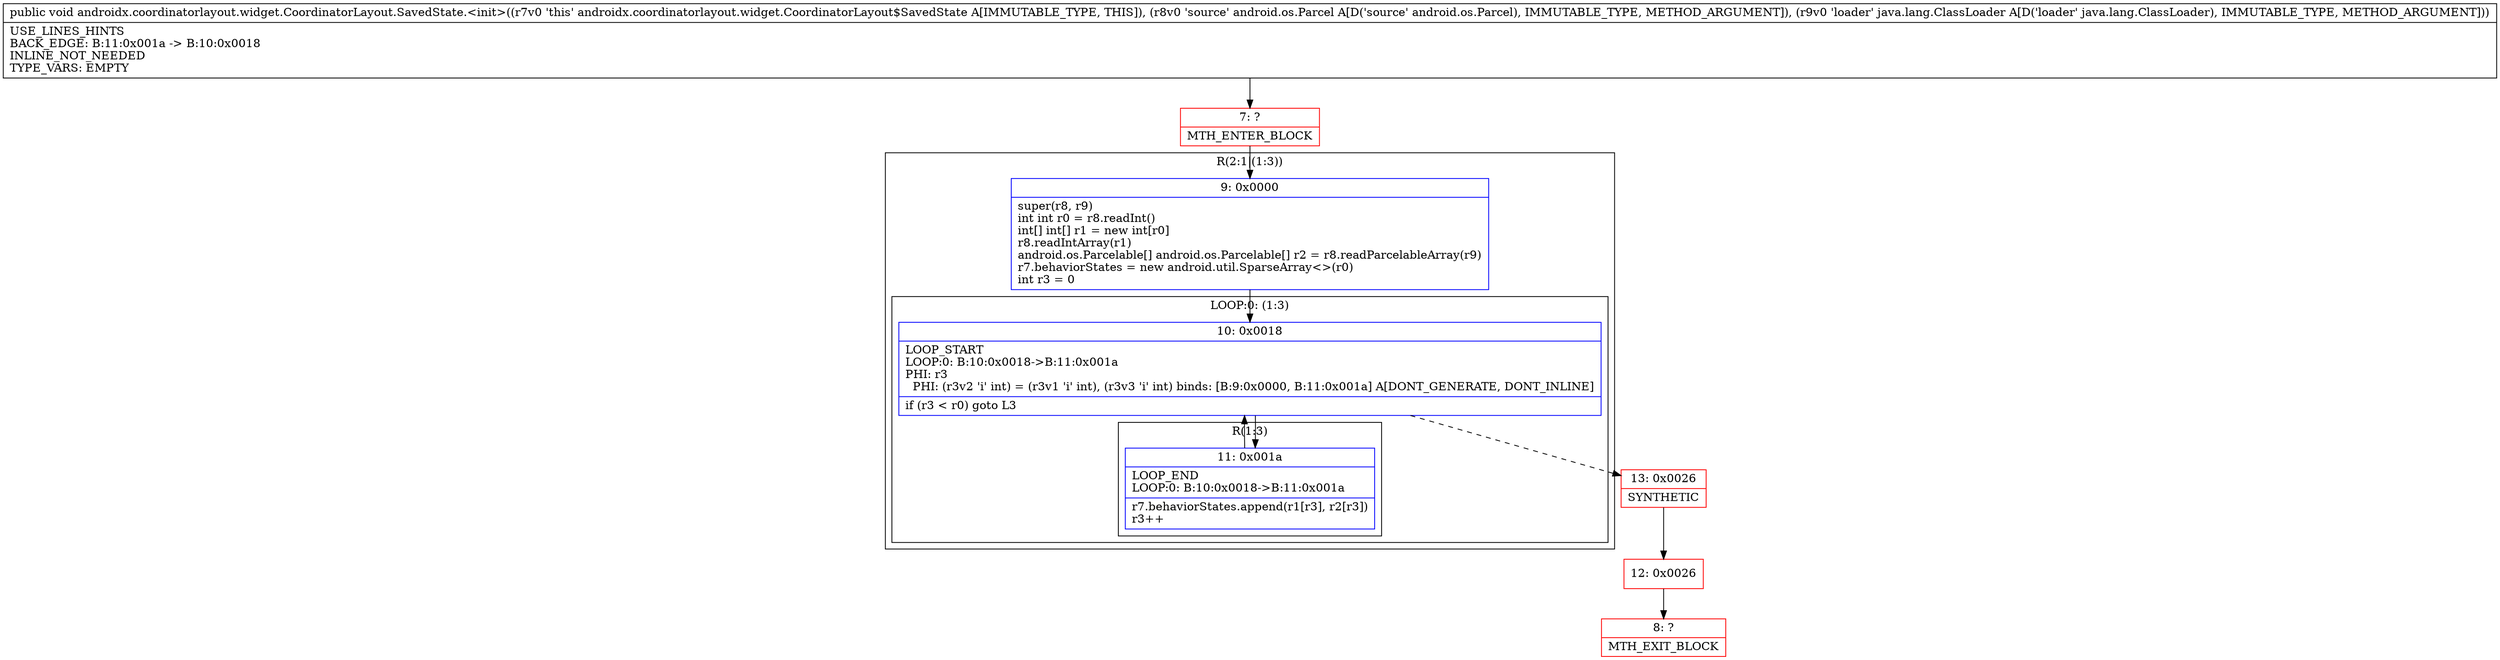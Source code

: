 digraph "CFG forandroidx.coordinatorlayout.widget.CoordinatorLayout.SavedState.\<init\>(Landroid\/os\/Parcel;Ljava\/lang\/ClassLoader;)V" {
subgraph cluster_Region_1267046502 {
label = "R(2:1|(1:3))";
node [shape=record,color=blue];
Node_9 [shape=record,label="{9\:\ 0x0000|super(r8, r9)\lint int r0 = r8.readInt()\lint[] int[] r1 = new int[r0]\lr8.readIntArray(r1)\landroid.os.Parcelable[] android.os.Parcelable[] r2 = r8.readParcelableArray(r9)\lr7.behaviorStates = new android.util.SparseArray\<\>(r0)\lint r3 = 0\l}"];
subgraph cluster_LoopRegion_525148713 {
label = "LOOP:0: (1:3)";
node [shape=record,color=blue];
Node_10 [shape=record,label="{10\:\ 0x0018|LOOP_START\lLOOP:0: B:10:0x0018\-\>B:11:0x001a\lPHI: r3 \l  PHI: (r3v2 'i' int) = (r3v1 'i' int), (r3v3 'i' int) binds: [B:9:0x0000, B:11:0x001a] A[DONT_GENERATE, DONT_INLINE]\l|if (r3 \< r0) goto L3\l}"];
subgraph cluster_Region_447042397 {
label = "R(1:3)";
node [shape=record,color=blue];
Node_11 [shape=record,label="{11\:\ 0x001a|LOOP_END\lLOOP:0: B:10:0x0018\-\>B:11:0x001a\l|r7.behaviorStates.append(r1[r3], r2[r3])\lr3++\l}"];
}
}
}
Node_7 [shape=record,color=red,label="{7\:\ ?|MTH_ENTER_BLOCK\l}"];
Node_13 [shape=record,color=red,label="{13\:\ 0x0026|SYNTHETIC\l}"];
Node_12 [shape=record,color=red,label="{12\:\ 0x0026}"];
Node_8 [shape=record,color=red,label="{8\:\ ?|MTH_EXIT_BLOCK\l}"];
MethodNode[shape=record,label="{public void androidx.coordinatorlayout.widget.CoordinatorLayout.SavedState.\<init\>((r7v0 'this' androidx.coordinatorlayout.widget.CoordinatorLayout$SavedState A[IMMUTABLE_TYPE, THIS]), (r8v0 'source' android.os.Parcel A[D('source' android.os.Parcel), IMMUTABLE_TYPE, METHOD_ARGUMENT]), (r9v0 'loader' java.lang.ClassLoader A[D('loader' java.lang.ClassLoader), IMMUTABLE_TYPE, METHOD_ARGUMENT]))  | USE_LINES_HINTS\lBACK_EDGE: B:11:0x001a \-\> B:10:0x0018\lINLINE_NOT_NEEDED\lTYPE_VARS: EMPTY\l}"];
MethodNode -> Node_7;Node_9 -> Node_10;
Node_10 -> Node_11;
Node_10 -> Node_13[style=dashed];
Node_11 -> Node_10;
Node_7 -> Node_9;
Node_13 -> Node_12;
Node_12 -> Node_8;
}

